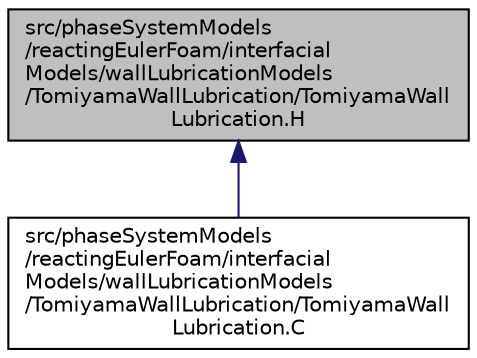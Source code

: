 digraph "src/phaseSystemModels/reactingEulerFoam/interfacialModels/wallLubricationModels/TomiyamaWallLubrication/TomiyamaWallLubrication.H"
{
  bgcolor="transparent";
  edge [fontname="Helvetica",fontsize="10",labelfontname="Helvetica",labelfontsize="10"];
  node [fontname="Helvetica",fontsize="10",shape=record];
  Node1 [label="src/phaseSystemModels\l/reactingEulerFoam/interfacial\lModels/wallLubricationModels\l/TomiyamaWallLubrication/TomiyamaWall\lLubrication.H",height=0.2,width=0.4,color="black", fillcolor="grey75", style="filled" fontcolor="black"];
  Node1 -> Node2 [dir="back",color="midnightblue",fontsize="10",style="solid",fontname="Helvetica"];
  Node2 [label="src/phaseSystemModels\l/reactingEulerFoam/interfacial\lModels/wallLubricationModels\l/TomiyamaWallLubrication/TomiyamaWall\lLubrication.C",height=0.2,width=0.4,color="black",URL="$src_2phaseSystemModels_2reactingEulerFoam_2interfacialModels_2wallLubricationModels_2TomiyamaWald6074a1a955837690351fc06f5864fbf.html"];
}
